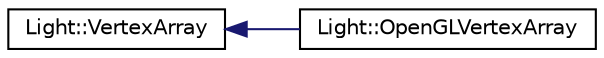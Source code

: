 digraph "Graphical Class Hierarchy"
{
 // LATEX_PDF_SIZE
  edge [fontname="Helvetica",fontsize="10",labelfontname="Helvetica",labelfontsize="10"];
  node [fontname="Helvetica",fontsize="10",shape=record];
  rankdir="LR";
  Node0 [label="Light::VertexArray",height=0.2,width=0.4,color="black", fillcolor="white", style="filled",URL="$classLight_1_1VertexArray.html",tooltip=" "];
  Node0 -> Node1 [dir="back",color="midnightblue",fontsize="10",style="solid",fontname="Helvetica"];
  Node1 [label="Light::OpenGLVertexArray",height=0.2,width=0.4,color="black", fillcolor="white", style="filled",URL="$classLight_1_1OpenGLVertexArray.html",tooltip=" "];
}
